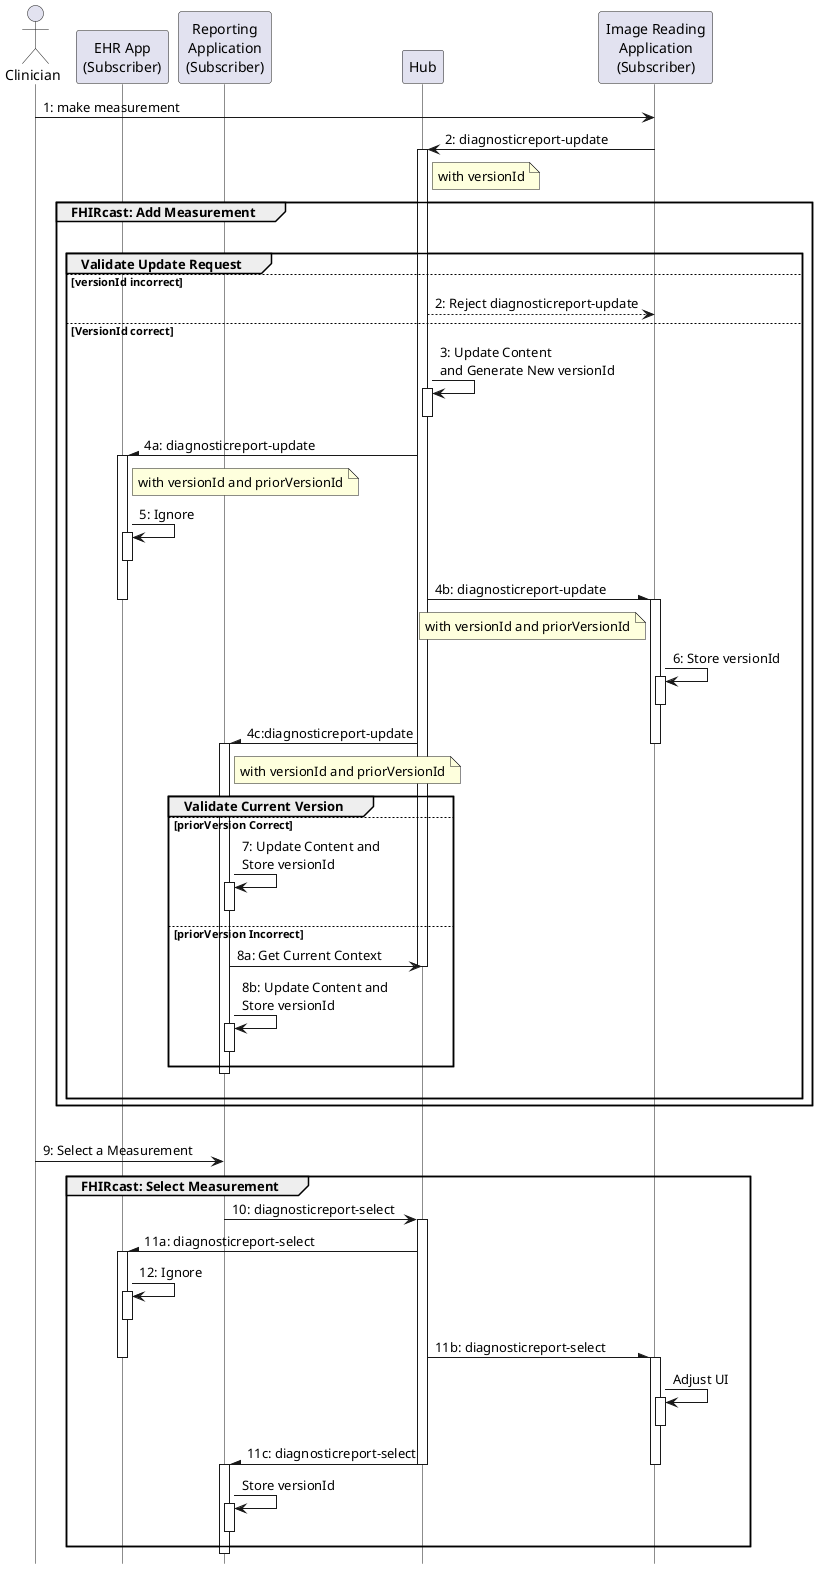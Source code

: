 @startuml
skinparam shadowing false
skinparam lifelineStrategy nosolid
hide footbox

actor Clinician
participant "EHR App\n(Subscriber)" as EHR
participant "Reporting\nApplication\n(Subscriber)" as RepApp
participant Hub
participant "Image Reading\nApplication\n(Subscriber)" as App1

Clinician -> App1: 1: make measurement
App1 -> Hub++: 2: diagnosticreport-update
note right Hub: with versionId

group FHIRcast: Add Measurement
|||
group Validate Update Request
else versionId incorrect
Hub --> App1:2: Reject diagnosticreport-update
else VersionId correct
Hub -> Hub++--: 3: Update Content \nand Generate New versionId
Hub -\ EHR: 4a: diagnosticreport-update
activate EHR
note right EHR: with versionId and priorVersionId
EHR -> EHR++--: 5: Ignore
Hub -\ App1: 4b: diagnosticreport-update
deactivate EHR
note left App1: with versionId and priorVersionId
activate App1
App1 -> App1++--: 6: Store versionId
Hub -\ RepApp: 4c:diagnosticreport-update
deactivate App1
note right RepApp: with versionId and priorVersionId
activate RepApp
group Validate Current Version
else priorVersion Correct
RepApp -> RepApp++--: 7: Update Content and\nStore versionId
else priorVersion Incorrect
RepApp -> Hub: 8a: Get Current Context
deactivate Hub
RepApp -> RepApp++--: 8b: Update Content and\nStore versionId
end
deactivate RepApp
|||
end
end
|||
Clinician -> RepApp: 9: Select a Measurement
group FHIRcast: Select Measurement
RepApp -> Hub: 10: diagnosticreport-select
activate Hub
Hub -\ EHR: 11a: diagnosticreport-select
activate EHR
EHR -> EHR++--: 12: Ignore
Hub -\ App1: 11b: diagnosticreport-select
deactivate EHR
activate App1
App1 -> App1++--: Adjust UI
Hub -\ RepApp: 11c: diagnosticreport-select
deactivate App1
activate RepApp
deactivate Hub
RepApp -> RepApp++--: Store versionId
end
deactivate RepApp
@enduml